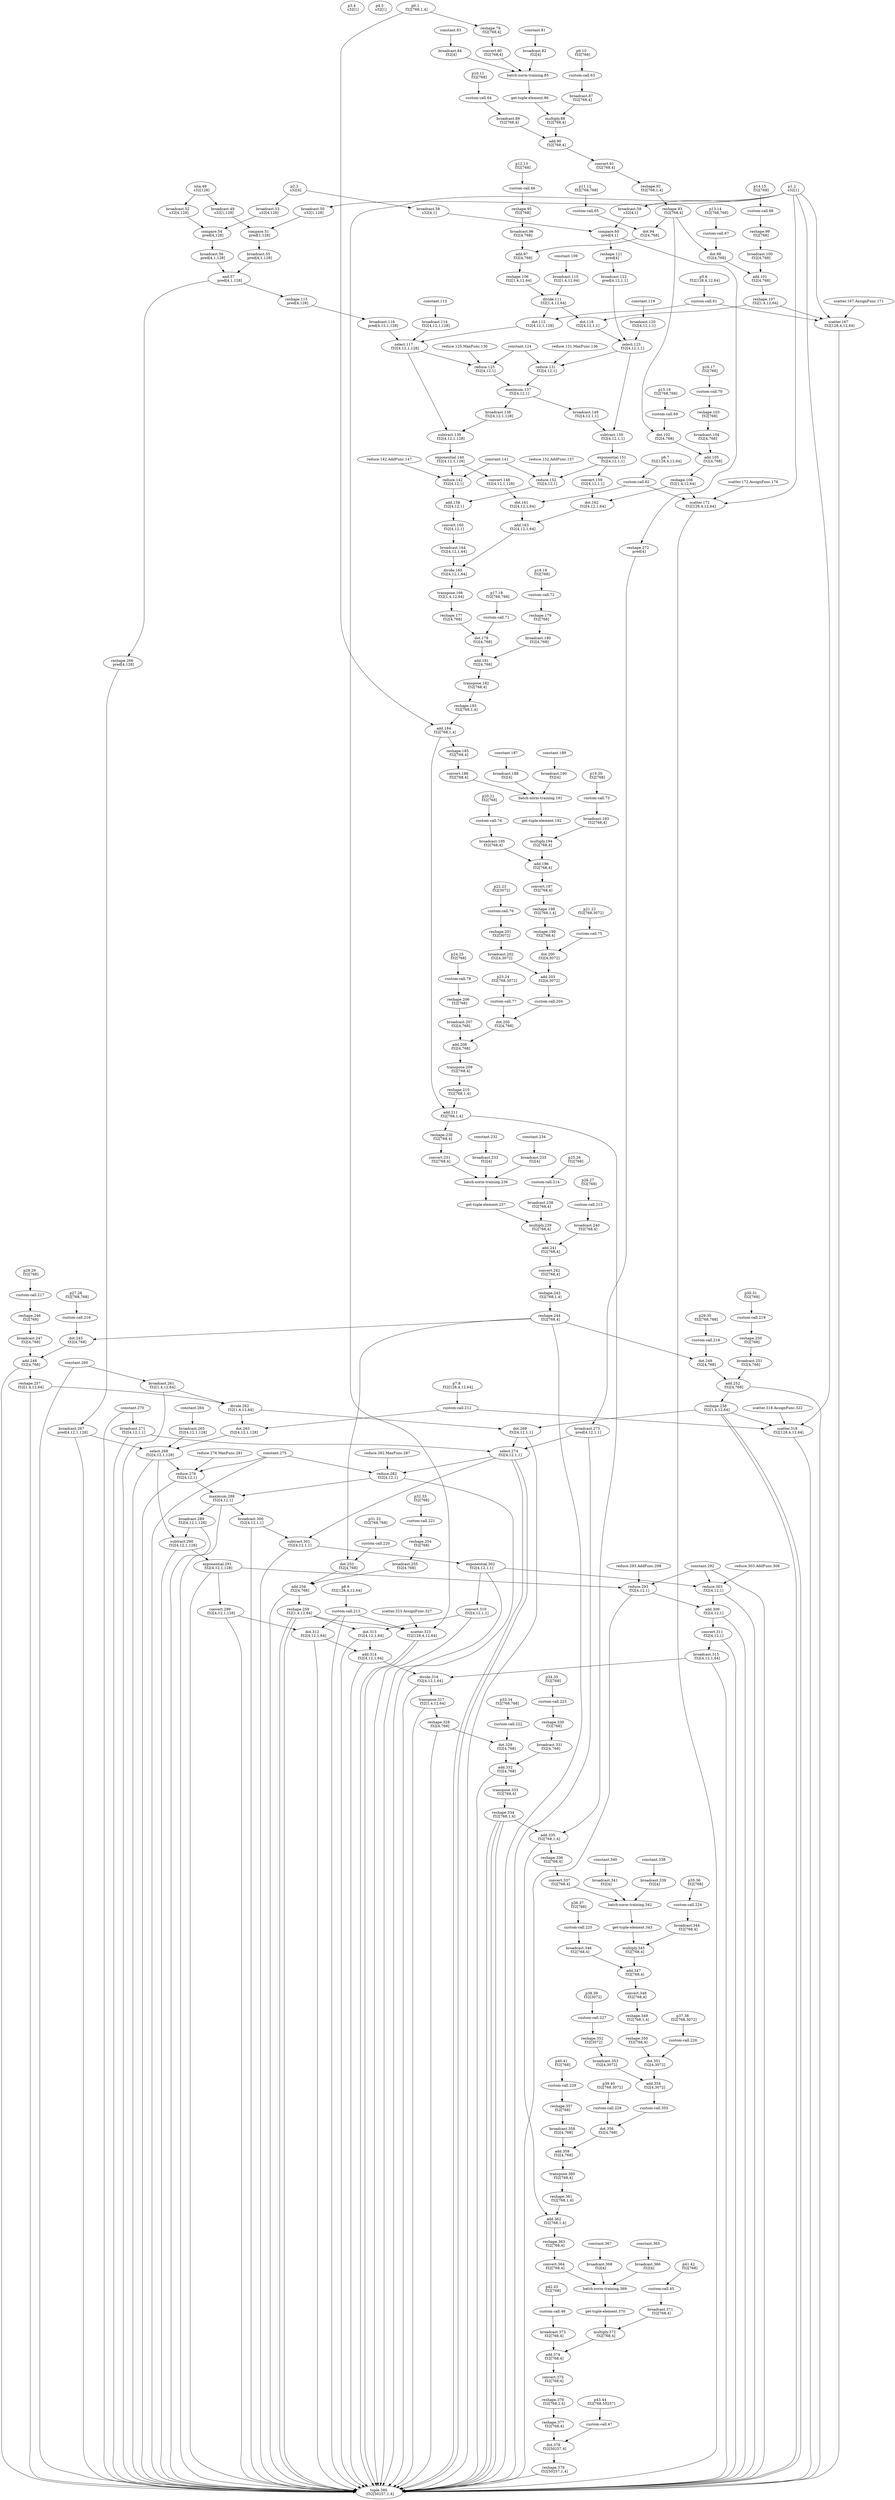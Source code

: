 digraph HloModule { 
	"p3.4" [label="p3.4 \n s32[1]"];
	"p4.5" [label="p4.5 \n s32[1]"];
	"p43.44" [label="p43.44 \n f32[768,50257]"];
	"iota.48" [label="iota.48 \n s32[128]"];
	"broadcast.49" [label="broadcast.49 \n s32[1,128]"];
	"p1.2" [label="p1.2 \n s32[1]"];
	"broadcast.50" [label="broadcast.50 \n s32[1,128]"];
	"compare.51" [label="compare.51 \n pred[1,128]"];
	"broadcast.55" [label="broadcast.55 \n pred[4,1,128]"];
	"broadcast.52" [label="broadcast.52 \n s32[4,128]"];
	"p2.3" [label="p2.3 \n s32[4]"];
	"broadcast.53" [label="broadcast.53 \n s32[4,128]"];
	"compare.54" [label="compare.54 \n pred[4,128]"];
	"broadcast.56" [label="broadcast.56 \n pred[4,1,128]"];
	"and.57" [label="and.57 \n pred[4,1,128]"];
	"reshape.266" [label="reshape.266 \n pred[4,128]"];
	"broadcast.267" [label="broadcast.267 \n pred[4,12,1,128]"];
	"reshape.115" [label="reshape.115 \n pred[4,128]"];
	"broadcast.116" [label="broadcast.116 \n pred[4,12,1,128]"];
	"p0.1" [label="p0.1 \n f32[768,1,4]"];
	"reshape.79" [label="reshape.79 \n f32[768,4]"];
	"convert.80" [label="convert.80 \n f32[768,4]"];
	"broadcast.82" [label="broadcast.82 \n f32[4]"];
	"broadcast.84" [label="broadcast.84 \n f32[4]"];
	"p9.10" [label="p9.10 \n f32[768]"];
	"broadcast.87" [label="broadcast.87 \n f32[768,4]"];
	"multiply.88" [label="multiply.88 \n f32[768,4]"];
	"p10.11" [label="p10.11 \n f32[768]"];
	"broadcast.89" [label="broadcast.89 \n f32[768,4]"];
	"add.90" [label="add.90 \n f32[768,4]"];
	"convert.91" [label="convert.91 \n f32[768,4]"];
	"reshape.92" [label="reshape.92 \n f32[768,1,4]"];
	"reshape.93" [label="reshape.93 \n f32[768,4]"];
	"p11.12" [label="p11.12 \n f32[768,768]"];
	"dot.94" [label="dot.94 \n f32[4,768]"];
	"p12.13" [label="p12.13 \n f32[768]"];
	"reshape.95" [label="reshape.95 \n f32[768]"];
	"broadcast.96" [label="broadcast.96 \n f32[4,768]"];
	"add.97" [label="add.97 \n f32[4,768]"];
	"reshape.106" [label="reshape.106 \n f32[1,4,12,64]"];
	"broadcast.110" [label="broadcast.110 \n f32[1,4,12,64]"];
	"divide.111" [label="divide.111 \n f32[1,4,12,64]"];
	"p5.6" [label="p5.6 \n f32[128,4,12,64]"];
	"dot.112" [label="dot.112 \n f32[4,12,1,128]"];
	"broadcast.114" [label="broadcast.114 \n f32[4,12,1,128]"];
	"select.117" [label="select.117 \n f32[4,12,1,128]"];
	"reduce.125" [label="reduce.125 \n f32[4,12,1]"];
	"broadcast.59" [label="broadcast.59 \n s32[4,1]"];
	"broadcast.58" [label="broadcast.58 \n s32[4,1]"];
	"compare.60" [label="compare.60 \n pred[4,1]"];
	"reshape.121" [label="reshape.121 \n pred[4]"];
	"broadcast.122" [label="broadcast.122 \n pred[4,12,1,1]"];
	"p13.14" [label="p13.14 \n f32[768,768]"];
	"dot.98" [label="dot.98 \n f32[4,768]"];
	"p14.15" [label="p14.15 \n f32[768]"];
	"reshape.99" [label="reshape.99 \n f32[768]"];
	"broadcast.100" [label="broadcast.100 \n f32[4,768]"];
	"add.101" [label="add.101 \n f32[4,768]"];
	"reshape.107" [label="reshape.107 \n f32[1,4,12,64]"];
	"dot.118" [label="dot.118 \n f32[4,12,1,1]"];
	"broadcast.120" [label="broadcast.120 \n f32[4,12,1,1]"];
	"select.123" [label="select.123 \n f32[4,12,1,1]"];
	"reduce.131" [label="reduce.131 \n f32[4,12,1]"];
	"maximum.137" [label="maximum.137 \n f32[4,12,1]"];
	"broadcast.138" [label="broadcast.138 \n f32[4,12,1,128]"];
	"subtract.139" [label="subtract.139 \n f32[4,12,1,128]"];
	"exponential.140" [label="exponential.140 \n f32[4,12,1,128]"];
	"convert.148" [label="convert.148 \n f32[4,12,1,128]"];
	"p6.7" [label="p6.7 \n f32[128,4,12,64]"];
	"dot.161" [label="dot.161 \n f32[4,12,1,64]"];
	"broadcast.149" [label="broadcast.149 \n f32[4,12,1,1]"];
	"subtract.150" [label="subtract.150 \n f32[4,12,1,1]"];
	"exponential.151" [label="exponential.151 \n f32[4,12,1,1]"];
	"convert.159" [label="convert.159 \n f32[4,12,1,1]"];
	"p15.16" [label="p15.16 \n f32[768,768]"];
	"dot.102" [label="dot.102 \n f32[4,768]"];
	"p16.17" [label="p16.17 \n f32[768]"];
	"reshape.103" [label="reshape.103 \n f32[768]"];
	"broadcast.104" [label="broadcast.104 \n f32[4,768]"];
	"add.105" [label="add.105 \n f32[4,768]"];
	"reshape.108" [label="reshape.108 \n f32[1,4,12,64]"];
	"dot.162" [label="dot.162 \n f32[4,12,1,64]"];
	"add.163" [label="add.163 \n f32[4,12,1,64]"];
	"reduce.142" [label="reduce.142 \n f32[4,12,1]"];
	"reduce.152" [label="reduce.152 \n f32[4,12,1]"];
	"add.158" [label="add.158 \n f32[4,12,1]"];
	"convert.160" [label="convert.160 \n f32[4,12,1]"];
	"broadcast.164" [label="broadcast.164 \n f32[4,12,1,64]"];
	"divide.165" [label="divide.165 \n f32[4,12,1,64]"];
	"transpose.166" [label="transpose.166 \n f32[1,4,12,64]"];
	"reshape.177" [label="reshape.177 \n f32[4,768]"];
	"p17.18" [label="p17.18 \n f32[768,768]"];
	"dot.178" [label="dot.178 \n f32[4,768]"];
	"p18.19" [label="p18.19 \n f32[768]"];
	"reshape.179" [label="reshape.179 \n f32[768]"];
	"broadcast.180" [label="broadcast.180 \n f32[4,768]"];
	"add.181" [label="add.181 \n f32[4,768]"];
	"transpose.182" [label="transpose.182 \n f32[768,4]"];
	"reshape.183" [label="reshape.183 \n f32[768,1,4]"];
	"add.184" [label="add.184 \n f32[768,1,4]"];
	"reshape.185" [label="reshape.185 \n f32[768,4]"];
	"convert.186" [label="convert.186 \n f32[768,4]"];
	"broadcast.188" [label="broadcast.188 \n f32[4]"];
	"broadcast.190" [label="broadcast.190 \n f32[4]"];
	"p19.20" [label="p19.20 \n f32[768]"];
	"broadcast.193" [label="broadcast.193 \n f32[768,4]"];
	"multiply.194" [label="multiply.194 \n f32[768,4]"];
	"p20.21" [label="p20.21 \n f32[768]"];
	"broadcast.195" [label="broadcast.195 \n f32[768,4]"];
	"add.196" [label="add.196 \n f32[768,4]"];
	"convert.197" [label="convert.197 \n f32[768,4]"];
	"reshape.198" [label="reshape.198 \n f32[768,1,4]"];
	"reshape.199" [label="reshape.199 \n f32[768,4]"];
	"p21.22" [label="p21.22 \n f32[768,3072]"];
	"dot.200" [label="dot.200 \n f32[4,3072]"];
	"p22.23" [label="p22.23 \n f32[3072]"];
	"reshape.201" [label="reshape.201 \n f32[3072]"];
	"broadcast.202" [label="broadcast.202 \n f32[4,3072]"];
	"add.203" [label="add.203 \n f32[4,3072]"];
	"p23.24" [label="p23.24 \n f32[768,3072]"];
	"dot.205" [label="dot.205 \n f32[4,768]"];
	"p24.25" [label="p24.25 \n f32[768]"];
	"reshape.206" [label="reshape.206 \n f32[768]"];
	"broadcast.207" [label="broadcast.207 \n f32[4,768]"];
	"add.208" [label="add.208 \n f32[4,768]"];
	"transpose.209" [label="transpose.209 \n f32[768,4]"];
	"reshape.210" [label="reshape.210 \n f32[768,1,4]"];
	"add.211" [label="add.211 \n f32[768,1,4]"];
	"reshape.230" [label="reshape.230 \n f32[768,4]"];
	"convert.231" [label="convert.231 \n f32[768,4]"];
	"broadcast.233" [label="broadcast.233 \n f32[4]"];
	"broadcast.235" [label="broadcast.235 \n f32[4]"];
	"p25.26" [label="p25.26 \n f32[768]"];
	"broadcast.238" [label="broadcast.238 \n f32[768,4]"];
	"multiply.239" [label="multiply.239 \n f32[768,4]"];
	"p26.27" [label="p26.27 \n f32[768]"];
	"broadcast.240" [label="broadcast.240 \n f32[768,4]"];
	"add.241" [label="add.241 \n f32[768,4]"];
	"convert.242" [label="convert.242 \n f32[768,4]"];
	"reshape.243" [label="reshape.243 \n f32[768,1,4]"];
	"reshape.244" [label="reshape.244 \n f32[768,4]"];
	"p27.28" [label="p27.28 \n f32[768,768]"];
	"dot.245" [label="dot.245 \n f32[4,768]"];
	"p28.29" [label="p28.29 \n f32[768]"];
	"reshape.246" [label="reshape.246 \n f32[768]"];
	"broadcast.247" [label="broadcast.247 \n f32[4,768]"];
	"add.248" [label="add.248 \n f32[4,768]"];
	"reshape.257" [label="reshape.257 \n f32[1,4,12,64]"];
	"broadcast.261" [label="broadcast.261 \n f32[1,4,12,64]"];
	"divide.262" [label="divide.262 \n f32[1,4,12,64]"];
	"p7.8" [label="p7.8 \n f32[128,4,12,64]"];
	"dot.263" [label="dot.263 \n f32[4,12,1,128]"];
	"broadcast.265" [label="broadcast.265 \n f32[4,12,1,128]"];
	"select.268" [label="select.268 \n f32[4,12,1,128]"];
	"reduce.276" [label="reduce.276 \n f32[4,12,1]"];
	"reshape.272" [label="reshape.272 \n pred[4]"];
	"broadcast.273" [label="broadcast.273 \n pred[4,12,1,1]"];
	"p29.30" [label="p29.30 \n f32[768,768]"];
	"dot.249" [label="dot.249 \n f32[4,768]"];
	"p30.31" [label="p30.31 \n f32[768]"];
	"reshape.250" [label="reshape.250 \n f32[768]"];
	"broadcast.251" [label="broadcast.251 \n f32[4,768]"];
	"add.252" [label="add.252 \n f32[4,768]"];
	"reshape.258" [label="reshape.258 \n f32[1,4,12,64]"];
	"dot.269" [label="dot.269 \n f32[4,12,1,1]"];
	"broadcast.271" [label="broadcast.271 \n f32[4,12,1,1]"];
	"select.274" [label="select.274 \n f32[4,12,1,1]"];
	"reduce.282" [label="reduce.282 \n f32[4,12,1]"];
	"maximum.288" [label="maximum.288 \n f32[4,12,1]"];
	"broadcast.289" [label="broadcast.289 \n f32[4,12,1,128]"];
	"subtract.290" [label="subtract.290 \n f32[4,12,1,128]"];
	"exponential.291" [label="exponential.291 \n f32[4,12,1,128]"];
	"convert.299" [label="convert.299 \n f32[4,12,1,128]"];
	"p8.9" [label="p8.9 \n f32[128,4,12,64]"];
	"dot.312" [label="dot.312 \n f32[4,12,1,64]"];
	"broadcast.300" [label="broadcast.300 \n f32[4,12,1,1]"];
	"subtract.301" [label="subtract.301 \n f32[4,12,1,1]"];
	"exponential.302" [label="exponential.302 \n f32[4,12,1,1]"];
	"convert.310" [label="convert.310 \n f32[4,12,1,1]"];
	"p31.32" [label="p31.32 \n f32[768,768]"];
	"dot.253" [label="dot.253 \n f32[4,768]"];
	"p32.33" [label="p32.33 \n f32[768]"];
	"reshape.254" [label="reshape.254 \n f32[768]"];
	"broadcast.255" [label="broadcast.255 \n f32[4,768]"];
	"add.256" [label="add.256 \n f32[4,768]"];
	"reshape.259" [label="reshape.259 \n f32[1,4,12,64]"];
	"dot.313" [label="dot.313 \n f32[4,12,1,64]"];
	"add.314" [label="add.314 \n f32[4,12,1,64]"];
	"reduce.293" [label="reduce.293 \n f32[4,12,1]"];
	"reduce.303" [label="reduce.303 \n f32[4,12,1]"];
	"add.309" [label="add.309 \n f32[4,12,1]"];
	"convert.311" [label="convert.311 \n f32[4,12,1]"];
	"broadcast.315" [label="broadcast.315 \n f32[4,12,1,64]"];
	"divide.316" [label="divide.316 \n f32[4,12,1,64]"];
	"transpose.317" [label="transpose.317 \n f32[1,4,12,64]"];
	"reshape.328" [label="reshape.328 \n f32[4,768]"];
	"p33.34" [label="p33.34 \n f32[768,768]"];
	"dot.329" [label="dot.329 \n f32[4,768]"];
	"p34.35" [label="p34.35 \n f32[768]"];
	"reshape.330" [label="reshape.330 \n f32[768]"];
	"broadcast.331" [label="broadcast.331 \n f32[4,768]"];
	"add.332" [label="add.332 \n f32[4,768]"];
	"transpose.333" [label="transpose.333 \n f32[768,4]"];
	"reshape.334" [label="reshape.334 \n f32[768,1,4]"];
	"add.335" [label="add.335 \n f32[768,1,4]"];
	"reshape.336" [label="reshape.336 \n f32[768,4]"];
	"convert.337" [label="convert.337 \n f32[768,4]"];
	"broadcast.339" [label="broadcast.339 \n f32[4]"];
	"broadcast.341" [label="broadcast.341 \n f32[4]"];
	"p35.36" [label="p35.36 \n f32[768]"];
	"broadcast.344" [label="broadcast.344 \n f32[768,4]"];
	"multiply.345" [label="multiply.345 \n f32[768,4]"];
	"p36.37" [label="p36.37 \n f32[768]"];
	"broadcast.346" [label="broadcast.346 \n f32[768,4]"];
	"add.347" [label="add.347 \n f32[768,4]"];
	"convert.348" [label="convert.348 \n f32[768,4]"];
	"reshape.349" [label="reshape.349 \n f32[768,1,4]"];
	"reshape.350" [label="reshape.350 \n f32[768,4]"];
	"p37.38" [label="p37.38 \n f32[768,3072]"];
	"dot.351" [label="dot.351 \n f32[4,3072]"];
	"p38.39" [label="p38.39 \n f32[3072]"];
	"reshape.352" [label="reshape.352 \n f32[3072]"];
	"broadcast.353" [label="broadcast.353 \n f32[4,3072]"];
	"add.354" [label="add.354 \n f32[4,3072]"];
	"p39.40" [label="p39.40 \n f32[768,3072]"];
	"dot.356" [label="dot.356 \n f32[4,768]"];
	"p40.41" [label="p40.41 \n f32[768]"];
	"reshape.357" [label="reshape.357 \n f32[768]"];
	"broadcast.358" [label="broadcast.358 \n f32[4,768]"];
	"add.359" [label="add.359 \n f32[4,768]"];
	"transpose.360" [label="transpose.360 \n f32[768,4]"];
	"reshape.361" [label="reshape.361 \n f32[768,1,4]"];
	"add.362" [label="add.362 \n f32[768,1,4]"];
	"reshape.363" [label="reshape.363 \n f32[768,4]"];
	"convert.364" [label="convert.364 \n f32[768,4]"];
	"broadcast.366" [label="broadcast.366 \n f32[4]"];
	"broadcast.368" [label="broadcast.368 \n f32[4]"];
	"p41.42" [label="p41.42 \n f32[768]"];
	"broadcast.371" [label="broadcast.371 \n f32[768,4]"];
	"multiply.372" [label="multiply.372 \n f32[768,4]"];
	"p42.43" [label="p42.43 \n f32[768]"];
	"broadcast.373" [label="broadcast.373 \n f32[768,4]"];
	"add.374" [label="add.374 \n f32[768,4]"];
	"convert.375" [label="convert.375 \n f32[768,4]"];
	"reshape.376" [label="reshape.376 \n f32[768,1,4]"];
	"reshape.377" [label="reshape.377 \n f32[768,4]"];
	"dot.378" [label="dot.378 \n f32[50257,4]"];
	"reshape.379" [label="reshape.379 \n f32[50257,1,4]"];
	"scatter.167" [label="scatter.167 \n f32[128,4,12,64]"];
	"scatter.172" [label="scatter.172 \n f32[128,4,12,64]"];
	"scatter.318" [label="scatter.318 \n f32[128,4,12,64]"];
	"scatter.323" [label="scatter.323 \n f32[128,4,12,64]"];
	"tuple.380" [label="tuple.380 \n (f32[50257,1,4]"]; 
 	"p43.44" -> "custom-call.47";
	"iota.48" -> "broadcast.49";
	"p1.2" -> "broadcast.50";
	"broadcast.49" -> "compare.51";
	"broadcast.50" -> "compare.51";
	"compare.51" -> "broadcast.55";
	"iota.48" -> "broadcast.52";
	"p2.3" -> "broadcast.53";
	"broadcast.52" -> "compare.54";
	"broadcast.53" -> "compare.54";
	"compare.54" -> "broadcast.56";
	"broadcast.55" -> "and.57";
	"broadcast.56" -> "and.57";
	"and.57" -> "reshape.266";
	"reshape.266" -> "broadcast.267";
	"and.57" -> "reshape.115";
	"reshape.115" -> "broadcast.116";
	"p0.1" -> "reshape.79";
	"reshape.79" -> "convert.80";
	"constant.81" -> "broadcast.82";
	"constant.83" -> "broadcast.84";
	"convert.80" -> "batch-norm-training.85";
	"broadcast.82" -> "batch-norm-training.85";
	"broadcast.84" -> "batch-norm-training.85";
	"batch-norm-training.85" -> "get-tuple-element.86";
	"p9.10" -> "custom-call.63";
	"custom-call.63" -> "broadcast.87";
	"get-tuple-element.86" -> "multiply.88";
	"broadcast.87" -> "multiply.88";
	"p10.11" -> "custom-call.64";
	"custom-call.64" -> "broadcast.89";
	"multiply.88" -> "add.90";
	"broadcast.89" -> "add.90";
	"add.90" -> "convert.91";
	"convert.91" -> "reshape.92";
	"reshape.92" -> "reshape.93";
	"p11.12" -> "custom-call.65";
	"reshape.93" -> "dot.94";
	"custom-call.65" -> "dot.94";
	"p12.13" -> "custom-call.66";
	"custom-call.66" -> "reshape.95";
	"reshape.95" -> "broadcast.96";
	"dot.94" -> "add.97";
	"broadcast.96" -> "add.97";
	"add.97" -> "reshape.106";
	"constant.109" -> "broadcast.110";
	"reshape.106" -> "divide.111";
	"broadcast.110" -> "divide.111";
	"p5.6" -> "custom-call.61";
	"divide.111" -> "dot.112";
	"custom-call.61" -> "dot.112";
	"constant.113" -> "broadcast.114";
	"broadcast.116" -> "select.117";
	"dot.112" -> "select.117";
	"broadcast.114" -> "select.117";
	"select.117" -> "reduce.125";
	"constant.124" -> "reduce.125";
	"reduce.125.MaxFunc.130" -> "reduce.125";
	"p1.2" -> "broadcast.59";
	"p2.3" -> "broadcast.58";
	"broadcast.59" -> "compare.60";
	"broadcast.58" -> "compare.60";
	"compare.60" -> "reshape.121";
	"reshape.121" -> "broadcast.122";
	"p13.14" -> "custom-call.67";
	"reshape.93" -> "dot.98";
	"custom-call.67" -> "dot.98";
	"p14.15" -> "custom-call.68";
	"custom-call.68" -> "reshape.99";
	"reshape.99" -> "broadcast.100";
	"dot.98" -> "add.101";
	"broadcast.100" -> "add.101";
	"add.101" -> "reshape.107";
	"divide.111" -> "dot.118";
	"reshape.107" -> "dot.118";
	"constant.119" -> "broadcast.120";
	"broadcast.122" -> "select.123";
	"dot.118" -> "select.123";
	"broadcast.120" -> "select.123";
	"select.123" -> "reduce.131";
	"constant.124" -> "reduce.131";
	"reduce.131.MaxFunc.136" -> "reduce.131";
	"reduce.125" -> "maximum.137";
	"reduce.131" -> "maximum.137";
	"maximum.137" -> "broadcast.138";
	"select.117" -> "subtract.139";
	"broadcast.138" -> "subtract.139";
	"subtract.139" -> "exponential.140";
	"exponential.140" -> "convert.148";
	"p6.7" -> "custom-call.62";
	"convert.148" -> "dot.161";
	"custom-call.62" -> "dot.161";
	"maximum.137" -> "broadcast.149";
	"select.123" -> "subtract.150";
	"broadcast.149" -> "subtract.150";
	"subtract.150" -> "exponential.151";
	"exponential.151" -> "convert.159";
	"p15.16" -> "custom-call.69";
	"reshape.93" -> "dot.102";
	"custom-call.69" -> "dot.102";
	"p16.17" -> "custom-call.70";
	"custom-call.70" -> "reshape.103";
	"reshape.103" -> "broadcast.104";
	"dot.102" -> "add.105";
	"broadcast.104" -> "add.105";
	"add.105" -> "reshape.108";
	"convert.159" -> "dot.162";
	"reshape.108" -> "dot.162";
	"dot.161" -> "add.163";
	"dot.162" -> "add.163";
	"exponential.140" -> "reduce.142";
	"constant.141" -> "reduce.142";
	"reduce.142.AddFunc.147" -> "reduce.142";
	"exponential.151" -> "reduce.152";
	"constant.141" -> "reduce.152";
	"reduce.152.AddFunc.157" -> "reduce.152";
	"reduce.142" -> "add.158";
	"reduce.152" -> "add.158";
	"add.158" -> "convert.160";
	"convert.160" -> "broadcast.164";
	"add.163" -> "divide.165";
	"broadcast.164" -> "divide.165";
	"divide.165" -> "transpose.166";
	"transpose.166" -> "reshape.177";
	"p17.18" -> "custom-call.71";
	"reshape.177" -> "dot.178";
	"custom-call.71" -> "dot.178";
	"p18.19" -> "custom-call.72";
	"custom-call.72" -> "reshape.179";
	"reshape.179" -> "broadcast.180";
	"dot.178" -> "add.181";
	"broadcast.180" -> "add.181";
	"add.181" -> "transpose.182";
	"transpose.182" -> "reshape.183";
	"reshape.183" -> "add.184";
	"p0.1" -> "add.184";
	"add.184" -> "reshape.185";
	"reshape.185" -> "convert.186";
	"constant.187" -> "broadcast.188";
	"constant.189" -> "broadcast.190";
	"convert.186" -> "batch-norm-training.191";
	"broadcast.188" -> "batch-norm-training.191";
	"broadcast.190" -> "batch-norm-training.191";
	"batch-norm-training.191" -> "get-tuple-element.192";
	"p19.20" -> "custom-call.73";
	"custom-call.73" -> "broadcast.193";
	"get-tuple-element.192" -> "multiply.194";
	"broadcast.193" -> "multiply.194";
	"p20.21" -> "custom-call.74";
	"custom-call.74" -> "broadcast.195";
	"multiply.194" -> "add.196";
	"broadcast.195" -> "add.196";
	"add.196" -> "convert.197";
	"convert.197" -> "reshape.198";
	"reshape.198" -> "reshape.199";
	"p21.22" -> "custom-call.75";
	"reshape.199" -> "dot.200";
	"custom-call.75" -> "dot.200";
	"p22.23" -> "custom-call.76";
	"custom-call.76" -> "reshape.201";
	"reshape.201" -> "broadcast.202";
	"dot.200" -> "add.203";
	"broadcast.202" -> "add.203";
	"add.203" -> "custom-call.204";
	"p23.24" -> "custom-call.77";
	"custom-call.204" -> "dot.205";
	"custom-call.77" -> "dot.205";
	"p24.25" -> "custom-call.78";
	"custom-call.78" -> "reshape.206";
	"reshape.206" -> "broadcast.207";
	"dot.205" -> "add.208";
	"broadcast.207" -> "add.208";
	"add.208" -> "transpose.209";
	"transpose.209" -> "reshape.210";
	"reshape.210" -> "add.211";
	"add.184" -> "add.211";
	"add.211" -> "reshape.230";
	"reshape.230" -> "convert.231";
	"constant.232" -> "broadcast.233";
	"constant.234" -> "broadcast.235";
	"convert.231" -> "batch-norm-training.236";
	"broadcast.233" -> "batch-norm-training.236";
	"broadcast.235" -> "batch-norm-training.236";
	"batch-norm-training.236" -> "get-tuple-element.237";
	"p25.26" -> "custom-call.214";
	"custom-call.214" -> "broadcast.238";
	"get-tuple-element.237" -> "multiply.239";
	"broadcast.238" -> "multiply.239";
	"p26.27" -> "custom-call.215";
	"custom-call.215" -> "broadcast.240";
	"multiply.239" -> "add.241";
	"broadcast.240" -> "add.241";
	"add.241" -> "convert.242";
	"convert.242" -> "reshape.243";
	"reshape.243" -> "reshape.244";
	"p27.28" -> "custom-call.216";
	"reshape.244" -> "dot.245";
	"custom-call.216" -> "dot.245";
	"p28.29" -> "custom-call.217";
	"custom-call.217" -> "reshape.246";
	"reshape.246" -> "broadcast.247";
	"dot.245" -> "add.248";
	"broadcast.247" -> "add.248";
	"add.248" -> "reshape.257";
	"constant.260" -> "broadcast.261";
	"reshape.257" -> "divide.262";
	"broadcast.261" -> "divide.262";
	"p7.8" -> "custom-call.212";
	"divide.262" -> "dot.263";
	"custom-call.212" -> "dot.263";
	"constant.264" -> "broadcast.265";
	"broadcast.267" -> "select.268";
	"dot.263" -> "select.268";
	"broadcast.265" -> "select.268";
	"select.268" -> "reduce.276";
	"constant.275" -> "reduce.276";
	"reduce.276.MaxFunc.281" -> "reduce.276";
	"compare.60" -> "reshape.272";
	"reshape.272" -> "broadcast.273";
	"p29.30" -> "custom-call.218";
	"reshape.244" -> "dot.249";
	"custom-call.218" -> "dot.249";
	"p30.31" -> "custom-call.219";
	"custom-call.219" -> "reshape.250";
	"reshape.250" -> "broadcast.251";
	"dot.249" -> "add.252";
	"broadcast.251" -> "add.252";
	"add.252" -> "reshape.258";
	"divide.262" -> "dot.269";
	"reshape.258" -> "dot.269";
	"constant.270" -> "broadcast.271";
	"broadcast.273" -> "select.274";
	"dot.269" -> "select.274";
	"broadcast.271" -> "select.274";
	"select.274" -> "reduce.282";
	"constant.275" -> "reduce.282";
	"reduce.282.MaxFunc.287" -> "reduce.282";
	"reduce.276" -> "maximum.288";
	"reduce.282" -> "maximum.288";
	"maximum.288" -> "broadcast.289";
	"select.268" -> "subtract.290";
	"broadcast.289" -> "subtract.290";
	"subtract.290" -> "exponential.291";
	"exponential.291" -> "convert.299";
	"p8.9" -> "custom-call.213";
	"convert.299" -> "dot.312";
	"custom-call.213" -> "dot.312";
	"maximum.288" -> "broadcast.300";
	"select.274" -> "subtract.301";
	"broadcast.300" -> "subtract.301";
	"subtract.301" -> "exponential.302";
	"exponential.302" -> "convert.310";
	"p31.32" -> "custom-call.220";
	"reshape.244" -> "dot.253";
	"custom-call.220" -> "dot.253";
	"p32.33" -> "custom-call.221";
	"custom-call.221" -> "reshape.254";
	"reshape.254" -> "broadcast.255";
	"dot.253" -> "add.256";
	"broadcast.255" -> "add.256";
	"add.256" -> "reshape.259";
	"convert.310" -> "dot.313";
	"reshape.259" -> "dot.313";
	"dot.312" -> "add.314";
	"dot.313" -> "add.314";
	"exponential.291" -> "reduce.293";
	"constant.292" -> "reduce.293";
	"reduce.293.AddFunc.298" -> "reduce.293";
	"exponential.302" -> "reduce.303";
	"constant.292" -> "reduce.303";
	"reduce.303.AddFunc.308" -> "reduce.303";
	"reduce.293" -> "add.309";
	"reduce.303" -> "add.309";
	"add.309" -> "convert.311";
	"convert.311" -> "broadcast.315";
	"add.314" -> "divide.316";
	"broadcast.315" -> "divide.316";
	"divide.316" -> "transpose.317";
	"transpose.317" -> "reshape.328";
	"p33.34" -> "custom-call.222";
	"reshape.328" -> "dot.329";
	"custom-call.222" -> "dot.329";
	"p34.35" -> "custom-call.223";
	"custom-call.223" -> "reshape.330";
	"reshape.330" -> "broadcast.331";
	"dot.329" -> "add.332";
	"broadcast.331" -> "add.332";
	"add.332" -> "transpose.333";
	"transpose.333" -> "reshape.334";
	"reshape.334" -> "add.335";
	"add.211" -> "add.335";
	"add.335" -> "reshape.336";
	"reshape.336" -> "convert.337";
	"constant.338" -> "broadcast.339";
	"constant.340" -> "broadcast.341";
	"convert.337" -> "batch-norm-training.342";
	"broadcast.339" -> "batch-norm-training.342";
	"broadcast.341" -> "batch-norm-training.342";
	"batch-norm-training.342" -> "get-tuple-element.343";
	"p35.36" -> "custom-call.224";
	"custom-call.224" -> "broadcast.344";
	"get-tuple-element.343" -> "multiply.345";
	"broadcast.344" -> "multiply.345";
	"p36.37" -> "custom-call.225";
	"custom-call.225" -> "broadcast.346";
	"multiply.345" -> "add.347";
	"broadcast.346" -> "add.347";
	"add.347" -> "convert.348";
	"convert.348" -> "reshape.349";
	"reshape.349" -> "reshape.350";
	"p37.38" -> "custom-call.226";
	"reshape.350" -> "dot.351";
	"custom-call.226" -> "dot.351";
	"p38.39" -> "custom-call.227";
	"custom-call.227" -> "reshape.352";
	"reshape.352" -> "broadcast.353";
	"dot.351" -> "add.354";
	"broadcast.353" -> "add.354";
	"add.354" -> "custom-call.355";
	"p39.40" -> "custom-call.228";
	"custom-call.355" -> "dot.356";
	"custom-call.228" -> "dot.356";
	"p40.41" -> "custom-call.229";
	"custom-call.229" -> "reshape.357";
	"reshape.357" -> "broadcast.358";
	"dot.356" -> "add.359";
	"broadcast.358" -> "add.359";
	"add.359" -> "transpose.360";
	"transpose.360" -> "reshape.361";
	"reshape.361" -> "add.362";
	"add.335" -> "add.362";
	"add.362" -> "reshape.363";
	"reshape.363" -> "convert.364";
	"constant.365" -> "broadcast.366";
	"constant.367" -> "broadcast.368";
	"convert.364" -> "batch-norm-training.369";
	"broadcast.366" -> "batch-norm-training.369";
	"broadcast.368" -> "batch-norm-training.369";
	"batch-norm-training.369" -> "get-tuple-element.370";
	"p41.42" -> "custom-call.45";
	"custom-call.45" -> "broadcast.371";
	"get-tuple-element.370" -> "multiply.372";
	"broadcast.371" -> "multiply.372";
	"p42.43" -> "custom-call.46";
	"custom-call.46" -> "broadcast.373";
	"multiply.372" -> "add.374";
	"broadcast.373" -> "add.374";
	"add.374" -> "convert.375";
	"convert.375" -> "reshape.376";
	"reshape.376" -> "reshape.377";
	"custom-call.47" -> "dot.378";
	"reshape.377" -> "dot.378";
	"dot.378" -> "reshape.379";
	"custom-call.61" -> "scatter.167";
	"p1.2" -> "scatter.167";
	"reshape.107" -> "scatter.167";
	"scatter.167.AssignFunc.171" -> "scatter.167";
	"custom-call.62" -> "scatter.172";
	"p1.2" -> "scatter.172";
	"reshape.108" -> "scatter.172";
	"scatter.172.AssignFunc.176" -> "scatter.172";
	"custom-call.212" -> "scatter.318";
	"p1.2" -> "scatter.318";
	"reshape.258" -> "scatter.318";
	"scatter.318.AssignFunc.322" -> "scatter.318";
	"custom-call.213" -> "scatter.323";
	"p1.2" -> "scatter.323";
	"reshape.259" -> "scatter.323";
	"scatter.323.AssignFunc.327" -> "scatter.323";
	"reshape.379" -> "tuple.380";
	"scatter.167" -> "tuple.380";
	"scatter.172" -> "tuple.380";
	"scatter.318" -> "tuple.380";
	"scatter.323" -> "tuple.380";
	"reshape.244" -> "tuple.380";
	"add.248" -> "tuple.380";
	"add.252" -> "tuple.380";
	"add.256" -> "tuple.380";
	"reshape.258" -> "tuple.380";
	"reshape.259" -> "tuple.380";
	"reshape.257" -> "tuple.380";
	"constant.260" -> "tuple.380";
	"broadcast.261" -> "tuple.380";
	"reshape.258" -> "tuple.380";
	"dot.269" -> "tuple.380";
	"constant.270" -> "tuple.380";
	"broadcast.271" -> "tuple.380";
	"broadcast.267" -> "tuple.380";
	"select.274" -> "tuple.380";
	"broadcast.273" -> "tuple.380";
	"select.268" -> "tuple.380";
	"select.274" -> "tuple.380";
	"constant.275" -> "tuple.380";
	"reduce.276" -> "tuple.380";
	"reduce.282" -> "tuple.380";
	"maximum.288" -> "tuple.380";
	"broadcast.289" -> "tuple.380";
	"subtract.290" -> "tuple.380";
	"exponential.291" -> "tuple.380";
	"constant.292" -> "tuple.380";
	"reduce.293" -> "tuple.380";
	"convert.299" -> "tuple.380";
	"broadcast.300" -> "tuple.380";
	"subtract.301" -> "tuple.380";
	"exponential.302" -> "tuple.380";
	"reduce.303" -> "tuple.380";
	"add.309" -> "tuple.380";
	"convert.310" -> "tuple.380";
	"convert.311" -> "tuple.380";
	"custom-call.213" -> "tuple.380";
	"reshape.259" -> "tuple.380";
	"dot.312" -> "tuple.380";
	"dot.313" -> "tuple.380";
	"add.314" -> "tuple.380";
	"broadcast.315" -> "tuple.380";
	"divide.316" -> "tuple.380";
	"transpose.317" -> "tuple.380";
	"scatter.323" -> "tuple.380";
	"reshape.328" -> "tuple.380";
	"add.332" -> "tuple.380";
	"reshape.334" -> "tuple.380";
	"reshape.334" -> "tuple.380";
	"reshape.334" -> "tuple.380";
 }